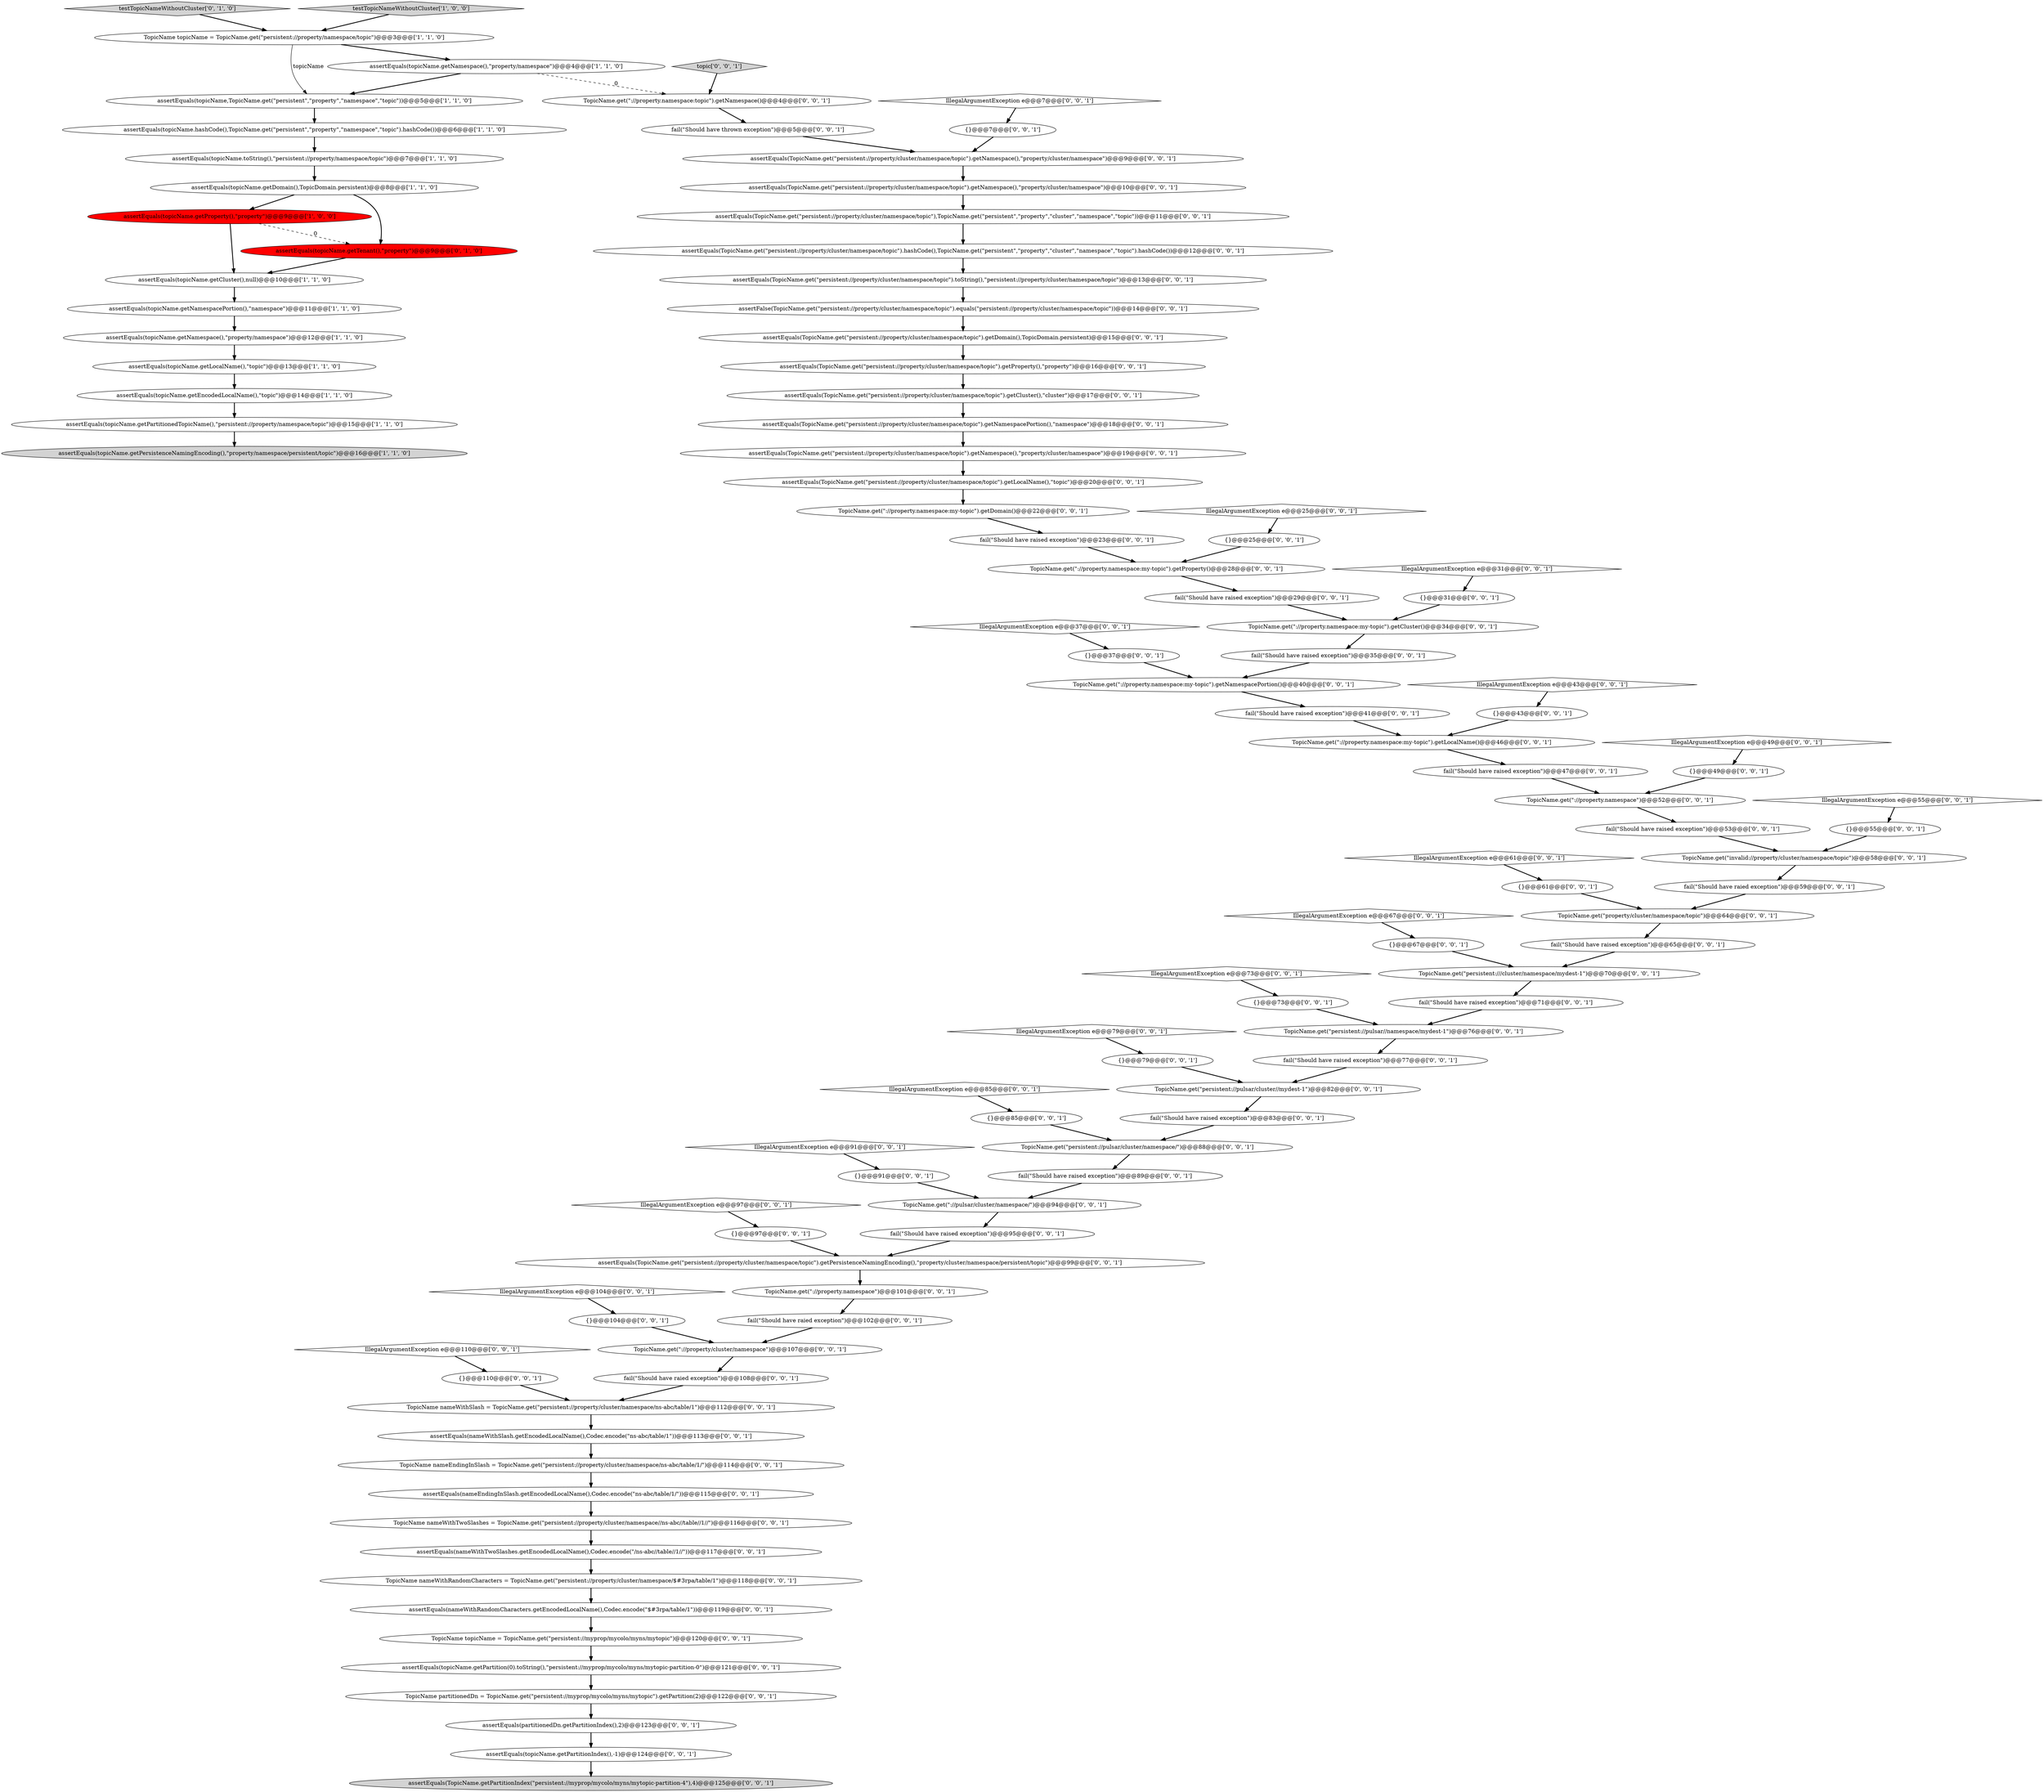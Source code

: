 digraph {
65 [style = filled, label = "TopicName.get(\"invalid://property/cluster/namespace/topic\")@@@58@@@['0', '0', '1']", fillcolor = white, shape = ellipse image = "AAA0AAABBB3BBB"];
69 [style = filled, label = "fail(\"Should have raised exception\")@@@23@@@['0', '0', '1']", fillcolor = white, shape = ellipse image = "AAA0AAABBB3BBB"];
30 [style = filled, label = "TopicName nameWithTwoSlashes = TopicName.get(\"persistent://property/cluster/namespace//ns-abc//table//1//\")@@@116@@@['0', '0', '1']", fillcolor = white, shape = ellipse image = "AAA0AAABBB3BBB"];
72 [style = filled, label = "fail(\"Should have raised exception\")@@@83@@@['0', '0', '1']", fillcolor = white, shape = ellipse image = "AAA0AAABBB3BBB"];
38 [style = filled, label = "IllegalArgumentException e@@@85@@@['0', '0', '1']", fillcolor = white, shape = diamond image = "AAA0AAABBB3BBB"];
66 [style = filled, label = "fail(\"Should have raised exception\")@@@29@@@['0', '0', '1']", fillcolor = white, shape = ellipse image = "AAA0AAABBB3BBB"];
79 [style = filled, label = "{}@@@85@@@['0', '0', '1']", fillcolor = white, shape = ellipse image = "AAA0AAABBB3BBB"];
31 [style = filled, label = "fail(\"Should have raied exception\")@@@102@@@['0', '0', '1']", fillcolor = white, shape = ellipse image = "AAA0AAABBB3BBB"];
51 [style = filled, label = "IllegalArgumentException e@@@31@@@['0', '0', '1']", fillcolor = white, shape = diamond image = "AAA0AAABBB3BBB"];
98 [style = filled, label = "fail(\"Should have raied exception\")@@@108@@@['0', '0', '1']", fillcolor = white, shape = ellipse image = "AAA0AAABBB3BBB"];
90 [style = filled, label = "TopicName.get(\"://property.namespace\")@@@101@@@['0', '0', '1']", fillcolor = white, shape = ellipse image = "AAA0AAABBB3BBB"];
0 [style = filled, label = "assertEquals(topicName.getNamespace(),\"property/namespace\")@@@12@@@['1', '1', '0']", fillcolor = white, shape = ellipse image = "AAA0AAABBB1BBB"];
53 [style = filled, label = "TopicName.get(\"://property/cluster/namespace\")@@@107@@@['0', '0', '1']", fillcolor = white, shape = ellipse image = "AAA0AAABBB3BBB"];
2 [style = filled, label = "assertEquals(topicName,TopicName.get(\"persistent\",\"property\",\"namespace\",\"topic\"))@@@5@@@['1', '1', '0']", fillcolor = white, shape = ellipse image = "AAA0AAABBB1BBB"];
76 [style = filled, label = "assertEquals(TopicName.get(\"persistent://property/cluster/namespace/topic\").getProperty(),\"property\")@@@16@@@['0', '0', '1']", fillcolor = white, shape = ellipse image = "AAA0AAABBB3BBB"];
100 [style = filled, label = "IllegalArgumentException e@@@37@@@['0', '0', '1']", fillcolor = white, shape = diamond image = "AAA0AAABBB3BBB"];
64 [style = filled, label = "assertEquals(TopicName.get(\"persistent://property/cluster/namespace/topic\").getDomain(),TopicDomain.persistent)@@@15@@@['0', '0', '1']", fillcolor = white, shape = ellipse image = "AAA0AAABBB3BBB"];
71 [style = filled, label = "{}@@@67@@@['0', '0', '1']", fillcolor = white, shape = ellipse image = "AAA0AAABBB3BBB"];
28 [style = filled, label = "fail(\"Should have raied exception\")@@@59@@@['0', '0', '1']", fillcolor = white, shape = ellipse image = "AAA0AAABBB3BBB"];
21 [style = filled, label = "IllegalArgumentException e@@@49@@@['0', '0', '1']", fillcolor = white, shape = diamond image = "AAA0AAABBB3BBB"];
91 [style = filled, label = "fail(\"Should have thrown exception\")@@@5@@@['0', '0', '1']", fillcolor = white, shape = ellipse image = "AAA0AAABBB3BBB"];
56 [style = filled, label = "assertEquals(TopicName.get(\"persistent://property/cluster/namespace/topic\").getLocalName(),\"topic\")@@@20@@@['0', '0', '1']", fillcolor = white, shape = ellipse image = "AAA0AAABBB3BBB"];
75 [style = filled, label = "IllegalArgumentException e@@@73@@@['0', '0', '1']", fillcolor = white, shape = diamond image = "AAA0AAABBB3BBB"];
52 [style = filled, label = "fail(\"Should have raised exception\")@@@89@@@['0', '0', '1']", fillcolor = white, shape = ellipse image = "AAA0AAABBB3BBB"];
19 [style = filled, label = "{}@@@79@@@['0', '0', '1']", fillcolor = white, shape = ellipse image = "AAA0AAABBB3BBB"];
54 [style = filled, label = "{}@@@7@@@['0', '0', '1']", fillcolor = white, shape = ellipse image = "AAA0AAABBB3BBB"];
77 [style = filled, label = "TopicName.get(\"://property.namespace:my-topic\").getCluster()@@@34@@@['0', '0', '1']", fillcolor = white, shape = ellipse image = "AAA0AAABBB3BBB"];
40 [style = filled, label = "IllegalArgumentException e@@@91@@@['0', '0', '1']", fillcolor = white, shape = diamond image = "AAA0AAABBB3BBB"];
96 [style = filled, label = "TopicName.get(\"://property.namespace:topic\").getNamespace()@@@4@@@['0', '0', '1']", fillcolor = white, shape = ellipse image = "AAA0AAABBB3BBB"];
83 [style = filled, label = "assertEquals(TopicName.get(\"persistent://property/cluster/namespace/topic\").getNamespace(),\"property/cluster/namespace\")@@@9@@@['0', '0', '1']", fillcolor = white, shape = ellipse image = "AAA0AAABBB3BBB"];
68 [style = filled, label = "fail(\"Should have raised exception\")@@@53@@@['0', '0', '1']", fillcolor = white, shape = ellipse image = "AAA0AAABBB3BBB"];
20 [style = filled, label = "{}@@@37@@@['0', '0', '1']", fillcolor = white, shape = ellipse image = "AAA0AAABBB3BBB"];
14 [style = filled, label = "assertEquals(topicName.getProperty(),\"property\")@@@9@@@['1', '0', '0']", fillcolor = red, shape = ellipse image = "AAA1AAABBB1BBB"];
27 [style = filled, label = "assertEquals(TopicName.get(\"persistent://property/cluster/namespace/topic\"),TopicName.get(\"persistent\",\"property\",\"cluster\",\"namespace\",\"topic\"))@@@11@@@['0', '0', '1']", fillcolor = white, shape = ellipse image = "AAA0AAABBB3BBB"];
39 [style = filled, label = "assertEquals(topicName.getPartitionIndex(),-1)@@@124@@@['0', '0', '1']", fillcolor = white, shape = ellipse image = "AAA0AAABBB3BBB"];
46 [style = filled, label = "{}@@@91@@@['0', '0', '1']", fillcolor = white, shape = ellipse image = "AAA0AAABBB3BBB"];
57 [style = filled, label = "assertEquals(TopicName.getPartitionIndex(\"persistent://myprop/mycolo/myns/mytopic-partition-4\"),4)@@@125@@@['0', '0', '1']", fillcolor = lightgray, shape = ellipse image = "AAA0AAABBB3BBB"];
11 [style = filled, label = "assertEquals(topicName.getNamespace(),\"property/namespace\")@@@4@@@['1', '1', '0']", fillcolor = white, shape = ellipse image = "AAA0AAABBB1BBB"];
55 [style = filled, label = "TopicName nameWithSlash = TopicName.get(\"persistent://property/cluster/namespace/ns-abc/table/1\")@@@112@@@['0', '0', '1']", fillcolor = white, shape = ellipse image = "AAA0AAABBB3BBB"];
1 [style = filled, label = "TopicName topicName = TopicName.get(\"persistent://property/namespace/topic\")@@@3@@@['1', '1', '0']", fillcolor = white, shape = ellipse image = "AAA0AAABBB1BBB"];
105 [style = filled, label = "TopicName.get(\"persistent://pulsar/cluster/namespace/\")@@@88@@@['0', '0', '1']", fillcolor = white, shape = ellipse image = "AAA0AAABBB3BBB"];
8 [style = filled, label = "assertEquals(topicName.toString(),\"persistent://property/namespace/topic\")@@@7@@@['1', '1', '0']", fillcolor = white, shape = ellipse image = "AAA0AAABBB1BBB"];
62 [style = filled, label = "IllegalArgumentException e@@@61@@@['0', '0', '1']", fillcolor = white, shape = diamond image = "AAA0AAABBB3BBB"];
99 [style = filled, label = "IllegalArgumentException e@@@7@@@['0', '0', '1']", fillcolor = white, shape = diamond image = "AAA0AAABBB3BBB"];
10 [style = filled, label = "assertEquals(topicName.getCluster(),null)@@@10@@@['1', '1', '0']", fillcolor = white, shape = ellipse image = "AAA0AAABBB1BBB"];
12 [style = filled, label = "assertEquals(topicName.getPartitionedTopicName(),\"persistent://property/namespace/topic\")@@@15@@@['1', '1', '0']", fillcolor = white, shape = ellipse image = "AAA0AAABBB1BBB"];
4 [style = filled, label = "assertEquals(topicName.getPersistenceNamingEncoding(),\"property/namespace/persistent/topic\")@@@16@@@['1', '1', '0']", fillcolor = lightgray, shape = ellipse image = "AAA0AAABBB1BBB"];
58 [style = filled, label = "TopicName nameEndingInSlash = TopicName.get(\"persistent://property/cluster/namespace/ns-abc/table/1/\")@@@114@@@['0', '0', '1']", fillcolor = white, shape = ellipse image = "AAA0AAABBB3BBB"];
86 [style = filled, label = "assertFalse(TopicName.get(\"persistent://property/cluster/namespace/topic\").equals(\"persistent://property/cluster/namespace/topic\"))@@@14@@@['0', '0', '1']", fillcolor = white, shape = ellipse image = "AAA0AAABBB3BBB"];
88 [style = filled, label = "fail(\"Should have raised exception\")@@@35@@@['0', '0', '1']", fillcolor = white, shape = ellipse image = "AAA0AAABBB3BBB"];
74 [style = filled, label = "assertEquals(topicName.getPartition(0).toString(),\"persistent://myprop/mycolo/myns/mytopic-partition-0\")@@@121@@@['0', '0', '1']", fillcolor = white, shape = ellipse image = "AAA0AAABBB3BBB"];
50 [style = filled, label = "assertEquals(TopicName.get(\"persistent://property/cluster/namespace/topic\").getNamespacePortion(),\"namespace\")@@@18@@@['0', '0', '1']", fillcolor = white, shape = ellipse image = "AAA0AAABBB3BBB"];
95 [style = filled, label = "assertEquals(TopicName.get(\"persistent://property/cluster/namespace/topic\").getNamespace(),\"property/cluster/namespace\")@@@19@@@['0', '0', '1']", fillcolor = white, shape = ellipse image = "AAA0AAABBB3BBB"];
106 [style = filled, label = "{}@@@73@@@['0', '0', '1']", fillcolor = white, shape = ellipse image = "AAA0AAABBB3BBB"];
24 [style = filled, label = "TopicName topicName = TopicName.get(\"persistent://myprop/mycolo/myns/mytopic\")@@@120@@@['0', '0', '1']", fillcolor = white, shape = ellipse image = "AAA0AAABBB3BBB"];
102 [style = filled, label = "fail(\"Should have raised exception\")@@@41@@@['0', '0', '1']", fillcolor = white, shape = ellipse image = "AAA0AAABBB3BBB"];
70 [style = filled, label = "TopicName.get(\"persistent:///cluster/namespace/mydest-1\")@@@70@@@['0', '0', '1']", fillcolor = white, shape = ellipse image = "AAA0AAABBB3BBB"];
48 [style = filled, label = "assertEquals(nameWithSlash.getEncodedLocalName(),Codec.encode(\"ns-abc/table/1\"))@@@113@@@['0', '0', '1']", fillcolor = white, shape = ellipse image = "AAA0AAABBB3BBB"];
47 [style = filled, label = "TopicName.get(\"://property.namespace:my-topic\").getNamespacePortion()@@@40@@@['0', '0', '1']", fillcolor = white, shape = ellipse image = "AAA0AAABBB3BBB"];
34 [style = filled, label = "fail(\"Should have raised exception\")@@@65@@@['0', '0', '1']", fillcolor = white, shape = ellipse image = "AAA0AAABBB3BBB"];
108 [style = filled, label = "{}@@@43@@@['0', '0', '1']", fillcolor = white, shape = ellipse image = "AAA0AAABBB3BBB"];
41 [style = filled, label = "assertEquals(TopicName.get(\"persistent://property/cluster/namespace/topic\").getPersistenceNamingEncoding(),\"property/cluster/namespace/persistent/topic\")@@@99@@@['0', '0', '1']", fillcolor = white, shape = ellipse image = "AAA0AAABBB3BBB"];
35 [style = filled, label = "assertEquals(TopicName.get(\"persistent://property/cluster/namespace/topic\").getCluster(),\"cluster\")@@@17@@@['0', '0', '1']", fillcolor = white, shape = ellipse image = "AAA0AAABBB3BBB"];
84 [style = filled, label = "fail(\"Should have raised exception\")@@@47@@@['0', '0', '1']", fillcolor = white, shape = ellipse image = "AAA0AAABBB3BBB"];
37 [style = filled, label = "assertEquals(TopicName.get(\"persistent://property/cluster/namespace/topic\").hashCode(),TopicName.get(\"persistent\",\"property\",\"cluster\",\"namespace\",\"topic\").hashCode())@@@12@@@['0', '0', '1']", fillcolor = white, shape = ellipse image = "AAA0AAABBB3BBB"];
67 [style = filled, label = "{}@@@49@@@['0', '0', '1']", fillcolor = white, shape = ellipse image = "AAA0AAABBB3BBB"];
32 [style = filled, label = "TopicName nameWithRandomCharacters = TopicName.get(\"persistent://property/cluster/namespace/$#3rpa/table/1\")@@@118@@@['0', '0', '1']", fillcolor = white, shape = ellipse image = "AAA0AAABBB3BBB"];
7 [style = filled, label = "assertEquals(topicName.getLocalName(),\"topic\")@@@13@@@['1', '1', '0']", fillcolor = white, shape = ellipse image = "AAA0AAABBB1BBB"];
60 [style = filled, label = "assertEquals(TopicName.get(\"persistent://property/cluster/namespace/topic\").getNamespace(),\"property/cluster/namespace\")@@@10@@@['0', '0', '1']", fillcolor = white, shape = ellipse image = "AAA0AAABBB3BBB"];
26 [style = filled, label = "assertEquals(TopicName.get(\"persistent://property/cluster/namespace/topic\").toString(),\"persistent://property/cluster/namespace/topic\")@@@13@@@['0', '0', '1']", fillcolor = white, shape = ellipse image = "AAA0AAABBB3BBB"];
44 [style = filled, label = "topic['0', '0', '1']", fillcolor = lightgray, shape = diamond image = "AAA0AAABBB3BBB"];
18 [style = filled, label = "{}@@@61@@@['0', '0', '1']", fillcolor = white, shape = ellipse image = "AAA0AAABBB3BBB"];
16 [style = filled, label = "testTopicNameWithoutCluster['0', '1', '0']", fillcolor = lightgray, shape = diamond image = "AAA0AAABBB2BBB"];
45 [style = filled, label = "TopicName.get(\"://property.namespace:my-topic\").getProperty()@@@28@@@['0', '0', '1']", fillcolor = white, shape = ellipse image = "AAA0AAABBB3BBB"];
85 [style = filled, label = "IllegalArgumentException e@@@55@@@['0', '0', '1']", fillcolor = white, shape = diamond image = "AAA0AAABBB3BBB"];
15 [style = filled, label = "assertEquals(topicName.getTenant(),\"property\")@@@9@@@['0', '1', '0']", fillcolor = red, shape = ellipse image = "AAA1AAABBB2BBB"];
23 [style = filled, label = "fail(\"Should have raised exception\")@@@95@@@['0', '0', '1']", fillcolor = white, shape = ellipse image = "AAA0AAABBB3BBB"];
81 [style = filled, label = "{}@@@104@@@['0', '0', '1']", fillcolor = white, shape = ellipse image = "AAA0AAABBB3BBB"];
78 [style = filled, label = "{}@@@97@@@['0', '0', '1']", fillcolor = white, shape = ellipse image = "AAA0AAABBB3BBB"];
107 [style = filled, label = "IllegalArgumentException e@@@25@@@['0', '0', '1']", fillcolor = white, shape = diamond image = "AAA0AAABBB3BBB"];
63 [style = filled, label = "TopicName.get(\"persistent://pulsar//namespace/mydest-1\")@@@76@@@['0', '0', '1']", fillcolor = white, shape = ellipse image = "AAA0AAABBB3BBB"];
94 [style = filled, label = "assertEquals(nameEndingInSlash.getEncodedLocalName(),Codec.encode(\"ns-abc/table/1/\"))@@@115@@@['0', '0', '1']", fillcolor = white, shape = ellipse image = "AAA0AAABBB3BBB"];
104 [style = filled, label = "TopicName.get(\"property/cluster/namespace/topic\")@@@64@@@['0', '0', '1']", fillcolor = white, shape = ellipse image = "AAA0AAABBB3BBB"];
5 [style = filled, label = "assertEquals(topicName.getDomain(),TopicDomain.persistent)@@@8@@@['1', '1', '0']", fillcolor = white, shape = ellipse image = "AAA0AAABBB1BBB"];
3 [style = filled, label = "assertEquals(topicName.getNamespacePortion(),\"namespace\")@@@11@@@['1', '1', '0']", fillcolor = white, shape = ellipse image = "AAA0AAABBB1BBB"];
49 [style = filled, label = "fail(\"Should have raised exception\")@@@77@@@['0', '0', '1']", fillcolor = white, shape = ellipse image = "AAA0AAABBB3BBB"];
82 [style = filled, label = "{}@@@31@@@['0', '0', '1']", fillcolor = white, shape = ellipse image = "AAA0AAABBB3BBB"];
89 [style = filled, label = "TopicName.get(\"://pulsar/cluster/namespace/\")@@@94@@@['0', '0', '1']", fillcolor = white, shape = ellipse image = "AAA0AAABBB3BBB"];
9 [style = filled, label = "assertEquals(topicName.getEncodedLocalName(),\"topic\")@@@14@@@['1', '1', '0']", fillcolor = white, shape = ellipse image = "AAA0AAABBB1BBB"];
36 [style = filled, label = "TopicName.get(\"persistent://pulsar/cluster//mydest-1\")@@@82@@@['0', '0', '1']", fillcolor = white, shape = ellipse image = "AAA0AAABBB3BBB"];
73 [style = filled, label = "TopicName.get(\"://property.namespace\")@@@52@@@['0', '0', '1']", fillcolor = white, shape = ellipse image = "AAA0AAABBB3BBB"];
87 [style = filled, label = "TopicName.get(\"://property.namespace:my-topic\").getDomain()@@@22@@@['0', '0', '1']", fillcolor = white, shape = ellipse image = "AAA0AAABBB3BBB"];
43 [style = filled, label = "{}@@@25@@@['0', '0', '1']", fillcolor = white, shape = ellipse image = "AAA0AAABBB3BBB"];
97 [style = filled, label = "IllegalArgumentException e@@@79@@@['0', '0', '1']", fillcolor = white, shape = diamond image = "AAA0AAABBB3BBB"];
13 [style = filled, label = "testTopicNameWithoutCluster['1', '0', '0']", fillcolor = lightgray, shape = diamond image = "AAA0AAABBB1BBB"];
33 [style = filled, label = "assertEquals(partitionedDn.getPartitionIndex(),2)@@@123@@@['0', '0', '1']", fillcolor = white, shape = ellipse image = "AAA0AAABBB3BBB"];
29 [style = filled, label = "IllegalArgumentException e@@@104@@@['0', '0', '1']", fillcolor = white, shape = diamond image = "AAA0AAABBB3BBB"];
22 [style = filled, label = "IllegalArgumentException e@@@110@@@['0', '0', '1']", fillcolor = white, shape = diamond image = "AAA0AAABBB3BBB"];
25 [style = filled, label = "assertEquals(nameWithTwoSlashes.getEncodedLocalName(),Codec.encode(\"/ns-abc//table//1//\"))@@@117@@@['0', '0', '1']", fillcolor = white, shape = ellipse image = "AAA0AAABBB3BBB"];
80 [style = filled, label = "IllegalArgumentException e@@@67@@@['0', '0', '1']", fillcolor = white, shape = diamond image = "AAA0AAABBB3BBB"];
61 [style = filled, label = "{}@@@110@@@['0', '0', '1']", fillcolor = white, shape = ellipse image = "AAA0AAABBB3BBB"];
103 [style = filled, label = "TopicName.get(\"://property.namespace:my-topic\").getLocalName()@@@46@@@['0', '0', '1']", fillcolor = white, shape = ellipse image = "AAA0AAABBB3BBB"];
42 [style = filled, label = "{}@@@55@@@['0', '0', '1']", fillcolor = white, shape = ellipse image = "AAA0AAABBB3BBB"];
92 [style = filled, label = "IllegalArgumentException e@@@97@@@['0', '0', '1']", fillcolor = white, shape = diamond image = "AAA0AAABBB3BBB"];
59 [style = filled, label = "TopicName partitionedDn = TopicName.get(\"persistent://myprop/mycolo/myns/mytopic\").getPartition(2)@@@122@@@['0', '0', '1']", fillcolor = white, shape = ellipse image = "AAA0AAABBB3BBB"];
101 [style = filled, label = "fail(\"Should have raised exception\")@@@71@@@['0', '0', '1']", fillcolor = white, shape = ellipse image = "AAA0AAABBB3BBB"];
93 [style = filled, label = "assertEquals(nameWithRandomCharacters.getEncodedLocalName(),Codec.encode(\"$#3rpa/table/1\"))@@@119@@@['0', '0', '1']", fillcolor = white, shape = ellipse image = "AAA0AAABBB3BBB"];
17 [style = filled, label = "IllegalArgumentException e@@@43@@@['0', '0', '1']", fillcolor = white, shape = diamond image = "AAA0AAABBB3BBB"];
6 [style = filled, label = "assertEquals(topicName.hashCode(),TopicName.get(\"persistent\",\"property\",\"namespace\",\"topic\").hashCode())@@@6@@@['1', '1', '0']", fillcolor = white, shape = ellipse image = "AAA0AAABBB1BBB"];
17->108 [style = bold, label=""];
71->70 [style = bold, label=""];
15->10 [style = bold, label=""];
77->88 [style = bold, label=""];
54->83 [style = bold, label=""];
2->6 [style = bold, label=""];
41->90 [style = bold, label=""];
98->55 [style = bold, label=""];
100->20 [style = bold, label=""];
5->15 [style = bold, label=""];
19->36 [style = bold, label=""];
89->23 [style = bold, label=""];
13->1 [style = bold, label=""];
7->9 [style = bold, label=""];
39->57 [style = bold, label=""];
78->41 [style = bold, label=""];
102->103 [style = bold, label=""];
55->48 [style = bold, label=""];
45->66 [style = bold, label=""];
35->50 [style = bold, label=""];
11->96 [style = dashed, label="0"];
85->42 [style = bold, label=""];
62->18 [style = bold, label=""];
21->67 [style = bold, label=""];
32->93 [style = bold, label=""];
26->86 [style = bold, label=""];
49->36 [style = bold, label=""];
74->59 [style = bold, label=""];
103->84 [style = bold, label=""];
38->79 [style = bold, label=""];
37->26 [style = bold, label=""];
72->105 [style = bold, label=""];
53->98 [style = bold, label=""];
83->60 [style = bold, label=""];
64->76 [style = bold, label=""];
14->10 [style = bold, label=""];
90->31 [style = bold, label=""];
67->73 [style = bold, label=""];
14->15 [style = dashed, label="0"];
43->45 [style = bold, label=""];
3->0 [style = bold, label=""];
104->34 [style = bold, label=""];
1->11 [style = bold, label=""];
0->7 [style = bold, label=""];
61->55 [style = bold, label=""];
94->30 [style = bold, label=""];
81->53 [style = bold, label=""];
87->69 [style = bold, label=""];
31->53 [style = bold, label=""];
22->61 [style = bold, label=""];
92->78 [style = bold, label=""];
24->74 [style = bold, label=""];
34->70 [style = bold, label=""];
79->105 [style = bold, label=""];
95->56 [style = bold, label=""];
48->58 [style = bold, label=""];
107->43 [style = bold, label=""];
91->83 [style = bold, label=""];
101->63 [style = bold, label=""];
76->35 [style = bold, label=""];
75->106 [style = bold, label=""];
82->77 [style = bold, label=""];
52->89 [style = bold, label=""];
68->65 [style = bold, label=""];
84->73 [style = bold, label=""];
36->72 [style = bold, label=""];
42->65 [style = bold, label=""];
23->41 [style = bold, label=""];
88->47 [style = bold, label=""];
96->91 [style = bold, label=""];
27->37 [style = bold, label=""];
65->28 [style = bold, label=""];
16->1 [style = bold, label=""];
9->12 [style = bold, label=""];
59->33 [style = bold, label=""];
93->24 [style = bold, label=""];
60->27 [style = bold, label=""];
86->64 [style = bold, label=""];
47->102 [style = bold, label=""];
18->104 [style = bold, label=""];
44->96 [style = bold, label=""];
66->77 [style = bold, label=""];
51->82 [style = bold, label=""];
58->94 [style = bold, label=""];
97->19 [style = bold, label=""];
80->71 [style = bold, label=""];
99->54 [style = bold, label=""];
63->49 [style = bold, label=""];
1->2 [style = solid, label="topicName"];
25->32 [style = bold, label=""];
10->3 [style = bold, label=""];
30->25 [style = bold, label=""];
5->14 [style = bold, label=""];
20->47 [style = bold, label=""];
11->2 [style = bold, label=""];
29->81 [style = bold, label=""];
40->46 [style = bold, label=""];
33->39 [style = bold, label=""];
8->5 [style = bold, label=""];
12->4 [style = bold, label=""];
28->104 [style = bold, label=""];
70->101 [style = bold, label=""];
6->8 [style = bold, label=""];
50->95 [style = bold, label=""];
73->68 [style = bold, label=""];
106->63 [style = bold, label=""];
105->52 [style = bold, label=""];
108->103 [style = bold, label=""];
69->45 [style = bold, label=""];
46->89 [style = bold, label=""];
56->87 [style = bold, label=""];
}

